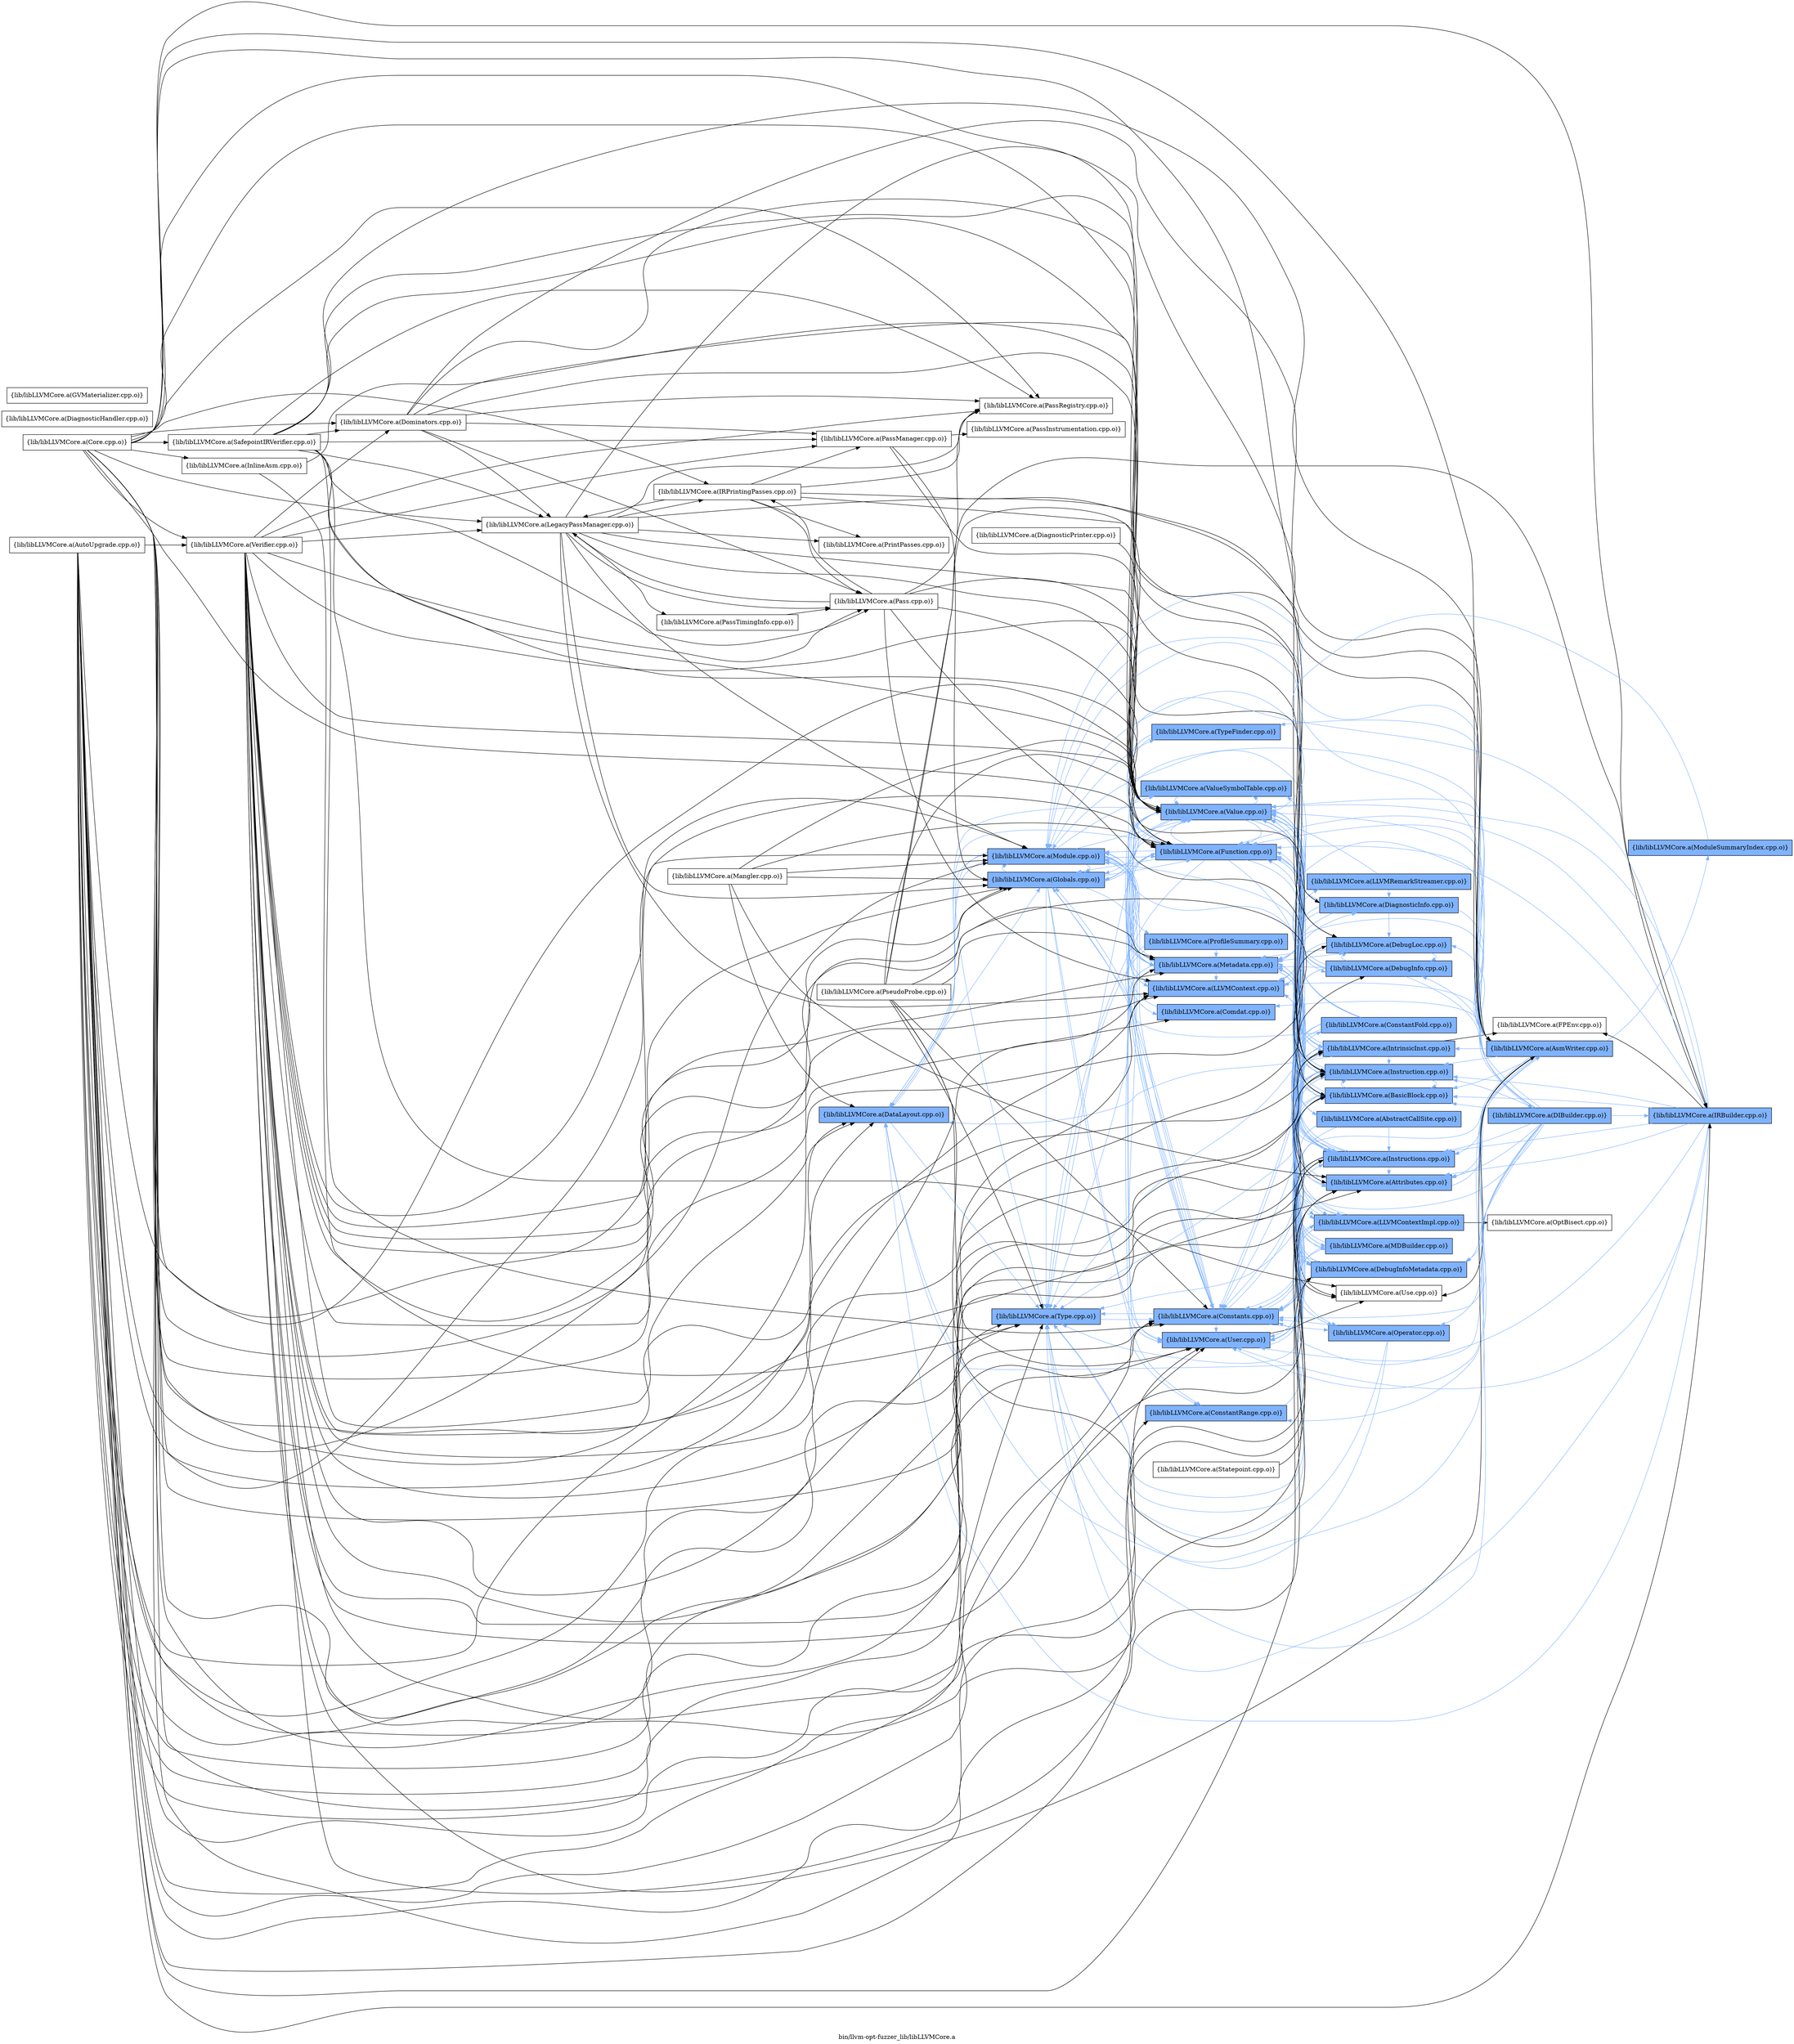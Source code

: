 digraph "bin/llvm-opt-fuzzer_lib/libLLVMCore.a" {
	label="bin/llvm-opt-fuzzer_lib/libLLVMCore.a";
	rankdir=LR;
	{ rank=same; Node0x55574e6d5878;  }
	{ rank=same; Node0x55574e6e5b88; Node0x55574e6d6a48; Node0x55574e6ec118;  }
	{ rank=same; Node0x55574e6e6cb8; Node0x55574e6f0c68; Node0x55574e6f1578; Node0x55574e6d61d8; Node0x55574e6ed748; Node0x55574e6ecfc8; Node0x55574e6ef458; Node0x55574e6ecb18; Node0x55574e6ef4f8; Node0x55574e6ebdf8; Node0x55574e6ea098;  }
	{ rank=same; Node0x55574e6ee238; Node0x55574e6ee6e8; Node0x55574e6ef728; Node0x55574e6e5bd8; Node0x55574e6e54f8; Node0x55574e6d5198; Node0x55574e6efc78; Node0x55574e6e63a8; Node0x55574e6dc948; Node0x55574e6d5468; Node0x55574e6e8ba8; Node0x55574e6ed248; Node0x55574e6eb718; Node0x55574e6d5be8; Node0x55574e6e7f28; Node0x55574e6eb948;  }
	{ rank=same; Node0x55574e6edf68; Node0x55574e6e7a28; Node0x55574e6dcb78; Node0x55574e6d6958;  }
	{ rank=same; Node0x55574e6d5878;  }
	{ rank=same; Node0x55574e6e5b88; Node0x55574e6d6a48; Node0x55574e6ec118;  }
	{ rank=same; Node0x55574e6e6cb8; Node0x55574e6f0c68; Node0x55574e6f1578; Node0x55574e6d61d8; Node0x55574e6ed748; Node0x55574e6ecfc8; Node0x55574e6ef458; Node0x55574e6ecb18; Node0x55574e6ef4f8; Node0x55574e6ebdf8; Node0x55574e6ea098;  }
	{ rank=same; Node0x55574e6ee238; Node0x55574e6ee6e8; Node0x55574e6ef728; Node0x55574e6e5bd8; Node0x55574e6e54f8; Node0x55574e6d5198; Node0x55574e6efc78; Node0x55574e6e63a8; Node0x55574e6dc948; Node0x55574e6d5468; Node0x55574e6e8ba8; Node0x55574e6ed248; Node0x55574e6eb718; Node0x55574e6d5be8; Node0x55574e6e7f28; Node0x55574e6eb948;  }
	{ rank=same; Node0x55574e6edf68; Node0x55574e6e7a28; Node0x55574e6dcb78; Node0x55574e6d6958;  }

	Node0x55574e6d5878 [shape=record,shape=box,group=1,style=filled,fillcolor="0.600000 0.5 1",label="{lib/libLLVMCore.a(DataLayout.cpp.o)}"];
	Node0x55574e6d5878 -> Node0x55574e6e5b88[color="0.600000 0.5 1"];
	Node0x55574e6d5878 -> Node0x55574e6d6a48[color="0.600000 0.5 1"];
	Node0x55574e6d5878 -> Node0x55574e6ec118[color="0.600000 0.5 1"];
	Node0x55574e6f1348 [shape=record,shape=box,group=0,label="{lib/libLLVMCore.a(Core.cpp.o)}"];
	Node0x55574e6f1348 -> Node0x55574e6d5878;
	Node0x55574e6f1348 -> Node0x55574e6e8ba8;
	Node0x55574e6f1348 -> Node0x55574e6e6e98;
	Node0x55574e6f1348 -> Node0x55574e6e6cb8;
	Node0x55574e6f1348 -> Node0x55574e6e5b88;
	Node0x55574e6f1348 -> Node0x55574e6edf68;
	Node0x55574e6f1348 -> Node0x55574e6ee6e8;
	Node0x55574e6f1348 -> Node0x55574e6ef728;
	Node0x55574e6f1348 -> Node0x55574e6f1578;
	Node0x55574e6f1348 -> Node0x55574e6e8158;
	Node0x55574e6f1348 -> Node0x55574e6e4968;
	Node0x55574e6f1348 -> Node0x55574e6e41e8;
	Node0x55574e6f1348 -> Node0x55574e6e63a8;
	Node0x55574e6f1348 -> Node0x55574e6e5bd8;
	Node0x55574e6f1348 -> Node0x55574e6ecb18;
	Node0x55574e6f1348 -> Node0x55574e6d9bf8;
	Node0x55574e6f1348 -> Node0x55574e6d61d8;
	Node0x55574e6f1348 -> Node0x55574e6d6a48;
	Node0x55574e6f1348 -> Node0x55574e6ee968;
	Node0x55574e6f1348 -> Node0x55574e6ef778;
	Node0x55574e6f1348 -> Node0x55574e6ec118;
	Node0x55574e6f1348 -> Node0x55574e6ed748;
	Node0x55574e6f1348 -> Node0x55574e6ecfc8;
	Node0x55574e6f1348 -> Node0x55574e6e1e98;
	Node0x55574e6ecb18 [shape=record,shape=box,group=1,style=filled,fillcolor="0.600000 0.5 1",label="{lib/libLLVMCore.a(LLVMContext.cpp.o)}"];
	Node0x55574e6ecb18 -> Node0x55574e6e7f28[color="0.600000 0.5 1"];
	Node0x55574e6ecb18 -> Node0x55574e6ed248[color="0.600000 0.5 1"];
	Node0x55574e6ecb18 -> Node0x55574e6eb948[color="0.600000 0.5 1"];
	Node0x55574e6d6a48 [shape=record,shape=box,group=1,style=filled,fillcolor="0.600000 0.5 1",label="{lib/libLLVMCore.a(Module.cpp.o)}"];
	Node0x55574e6d6a48 -> Node0x55574e6d5878[color="0.600000 0.5 1"];
	Node0x55574e6d6a48 -> Node0x55574e6e6cb8[color="0.600000 0.5 1"];
	Node0x55574e6d6a48 -> Node0x55574e6e5b88[color="0.600000 0.5 1"];
	Node0x55574e6d6a48 -> Node0x55574e6ef458[color="0.600000 0.5 1"];
	Node0x55574e6d6a48 -> Node0x55574e6f1578[color="0.600000 0.5 1"];
	Node0x55574e6d6a48 -> Node0x55574e6ecb18[color="0.600000 0.5 1"];
	Node0x55574e6d6a48 -> Node0x55574e6d61d8[color="0.600000 0.5 1"];
	Node0x55574e6d6a48 -> Node0x55574e6ef4f8[color="0.600000 0.5 1"];
	Node0x55574e6d6a48 -> Node0x55574e6ec118[color="0.600000 0.5 1"];
	Node0x55574e6d6a48 -> Node0x55574e6ebdf8[color="0.600000 0.5 1"];
	Node0x55574e6d6a48 -> Node0x55574e6ed748[color="0.600000 0.5 1"];
	Node0x55574e6d6a48 -> Node0x55574e6ecfc8[color="0.600000 0.5 1"];
	Node0x55574e6d6a48 -> Node0x55574e6ea098[color="0.600000 0.5 1"];
	Node0x55574e6dda78 [shape=record,shape=box,group=0,label="{lib/libLLVMCore.a(PassInstrumentation.cpp.o)}"];
	Node0x55574e6de518 [shape=record,shape=box,group=0,label="{lib/libLLVMCore.a(PassManager.cpp.o)}"];
	Node0x55574e6de518 -> Node0x55574e6e5b88;
	Node0x55574e6de518 -> Node0x55574e6dda78;
	Node0x55574e6de518 -> Node0x55574e6ecfc8;
	Node0x55574e6ee968 [shape=record,shape=box,group=0,label="{lib/libLLVMCore.a(PassRegistry.cpp.o)}"];
	Node0x55574e6ec118 [shape=record,shape=box,group=1,style=filled,fillcolor="0.600000 0.5 1",label="{lib/libLLVMCore.a(Type.cpp.o)}"];
	Node0x55574e6ec118 -> Node0x55574e6f1578[color="0.600000 0.5 1"];
	Node0x55574e6e1e98 [shape=record,shape=box,group=0,label="{lib/libLLVMCore.a(Verifier.cpp.o)}"];
	Node0x55574e6e1e98 -> Node0x55574e6d5878;
	Node0x55574e6e1e98 -> Node0x55574e6d5468;
	Node0x55574e6e1e98 -> Node0x55574e6e8ba8;
	Node0x55574e6e1e98 -> Node0x55574e6e6e98;
	Node0x55574e6e1e98 -> Node0x55574e6e6cb8;
	Node0x55574e6e1e98 -> Node0x55574e6e5b88;
	Node0x55574e6e1e98 -> Node0x55574e6edf68;
	Node0x55574e6e1e98 -> Node0x55574e6ee6e8;
	Node0x55574e6e1e98 -> Node0x55574e6ef728;
	Node0x55574e6e1e98 -> Node0x55574e6ef458;
	Node0x55574e6e1e98 -> Node0x55574e6f0c68;
	Node0x55574e6e1e98 -> Node0x55574e6f1578;
	Node0x55574e6e1e98 -> Node0x55574e6e63a8;
	Node0x55574e6e1e98 -> Node0x55574e6e5bd8;
	Node0x55574e6e1e98 -> Node0x55574e6e54f8;
	Node0x55574e6e1e98 -> Node0x55574e6ecb18;
	Node0x55574e6e1e98 -> Node0x55574e6d9bf8;
	Node0x55574e6e1e98 -> Node0x55574e6d61d8;
	Node0x55574e6e1e98 -> Node0x55574e6d6a48;
	Node0x55574e6e1e98 -> Node0x55574e6dd758;
	Node0x55574e6e1e98 -> Node0x55574e6de518;
	Node0x55574e6e1e98 -> Node0x55574e6ee968;
	Node0x55574e6e1e98 -> Node0x55574e6ec118;
	Node0x55574e6e1e98 -> Node0x55574e6ed748;
	Node0x55574e6e1e98 -> Node0x55574e6ecfc8;
	Node0x55574e6ee6e8 [shape=record,shape=box,group=1,style=filled,fillcolor="0.600000 0.5 1",label="{lib/libLLVMCore.a(Attributes.cpp.o)}"];
	Node0x55574e6ee6e8 -> Node0x55574e6e6cb8[color="0.600000 0.5 1"];
	Node0x55574e6ee6e8 -> Node0x55574e6edf68[color="0.600000 0.5 1"];
	Node0x55574e6f1578 [shape=record,shape=box,group=1,style=filled,fillcolor="0.600000 0.5 1",label="{lib/libLLVMCore.a(Constants.cpp.o)}"];
	Node0x55574e6f1578 -> Node0x55574e6e6cb8[color="0.600000 0.5 1"];
	Node0x55574e6f1578 -> Node0x55574e6e5b88[color="0.600000 0.5 1"];
	Node0x55574e6f1578 -> Node0x55574e6efc78[color="0.600000 0.5 1"];
	Node0x55574e6f1578 -> Node0x55574e6e63a8[color="0.600000 0.5 1"];
	Node0x55574e6f1578 -> Node0x55574e6e5bd8[color="0.600000 0.5 1"];
	Node0x55574e6f1578 -> Node0x55574e6dc948[color="0.600000 0.5 1"];
	Node0x55574e6f1578 -> Node0x55574e6ec118[color="0.600000 0.5 1"];
	Node0x55574e6f1578 -> Node0x55574e6ed748[color="0.600000 0.5 1"];
	Node0x55574e6f1578 -> Node0x55574e6ecfc8[color="0.600000 0.5 1"];
	Node0x55574e6e5bd8 [shape=record,shape=box,group=1,style=filled,fillcolor="0.600000 0.5 1",label="{lib/libLLVMCore.a(Instructions.cpp.o)}"];
	Node0x55574e6e5bd8 -> Node0x55574e6d5878[color="0.600000 0.5 1"];
	Node0x55574e6e5bd8 -> Node0x55574e6e6cb8[color="0.600000 0.5 1"];
	Node0x55574e6e5bd8 -> Node0x55574e6ee6e8[color="0.600000 0.5 1"];
	Node0x55574e6e5bd8 -> Node0x55574e6ef728[color="0.600000 0.5 1"];
	Node0x55574e6e5bd8 -> Node0x55574e6f1578[color="0.600000 0.5 1"];
	Node0x55574e6e5bd8 -> Node0x55574e6e63a8[color="0.600000 0.5 1"];
	Node0x55574e6e5bd8 -> Node0x55574e6ed248[color="0.600000 0.5 1"];
	Node0x55574e6e5bd8 -> Node0x55574e6d5198[color="0.600000 0.5 1"];
	Node0x55574e6e5bd8 -> Node0x55574e6d61d8[color="0.600000 0.5 1"];
	Node0x55574e6e5bd8 -> Node0x55574e6d6a48[color="0.600000 0.5 1"];
	Node0x55574e6e5bd8 -> Node0x55574e6dc948[color="0.600000 0.5 1"];
	Node0x55574e6e5bd8 -> Node0x55574e6ec118[color="0.600000 0.5 1"];
	Node0x55574e6e5bd8 -> Node0x55574e6eb718;
	Node0x55574e6e5bd8 -> Node0x55574e6ed748[color="0.600000 0.5 1"];
	Node0x55574e6e5bd8 -> Node0x55574e6ecfc8[color="0.600000 0.5 1"];
	Node0x55574e6d9bf8 [shape=record,shape=box,group=0,label="{lib/libLLVMCore.a(LegacyPassManager.cpp.o)}"];
	Node0x55574e6d9bf8 -> Node0x55574e6e7f28;
	Node0x55574e6d9bf8 -> Node0x55574e6e6cb8;
	Node0x55574e6d9bf8 -> Node0x55574e6e5b88;
	Node0x55574e6d9bf8 -> Node0x55574e6edf68;
	Node0x55574e6d9bf8 -> Node0x55574e6e4968;
	Node0x55574e6d9bf8 -> Node0x55574e6ecb18;
	Node0x55574e6d9bf8 -> Node0x55574e6d6a48;
	Node0x55574e6d9bf8 -> Node0x55574e6dd758;
	Node0x55574e6d9bf8 -> Node0x55574e6ee968;
	Node0x55574e6d9bf8 -> Node0x55574e6edce8;
	Node0x55574e6d9bf8 -> Node0x55574e6f03a8;
	Node0x55574e6d9bf8 -> Node0x55574e6ecfc8;
	Node0x55574e6dc948 [shape=record,shape=box,group=1,style=filled,fillcolor="0.600000 0.5 1",label="{lib/libLLVMCore.a(Operator.cpp.o)}"];
	Node0x55574e6dc948 -> Node0x55574e6d5878[color="0.600000 0.5 1"];
	Node0x55574e6dc948 -> Node0x55574e6f1578[color="0.600000 0.5 1"];
	Node0x55574e6dc948 -> Node0x55574e6ec118[color="0.600000 0.5 1"];
	Node0x55574e6dd758 [shape=record,shape=box,group=0,label="{lib/libLLVMCore.a(Pass.cpp.o)}"];
	Node0x55574e6dd758 -> Node0x55574e6e6cb8;
	Node0x55574e6dd758 -> Node0x55574e6ee6e8;
	Node0x55574e6dd758 -> Node0x55574e6e4968;
	Node0x55574e6dd758 -> Node0x55574e6ecb18;
	Node0x55574e6dd758 -> Node0x55574e6d9bf8;
	Node0x55574e6dd758 -> Node0x55574e6ee968;
	Node0x55574e6dd758 -> Node0x55574e6ecfc8;
	Node0x55574e6ed748 [shape=record,shape=box,group=1,style=filled,fillcolor="0.600000 0.5 1",label="{lib/libLLVMCore.a(User.cpp.o)}"];
	Node0x55574e6ed748 -> Node0x55574e6e54f8[color="0.600000 0.5 1"];
	Node0x55574e6ed748 -> Node0x55574e6eb718;
	Node0x55574e6ecfc8 [shape=record,shape=box,group=1,style=filled,fillcolor="0.600000 0.5 1",label="{lib/libLLVMCore.a(Value.cpp.o)}"];
	Node0x55574e6ecfc8 -> Node0x55574e6d5878[color="0.600000 0.5 1"];
	Node0x55574e6ecfc8 -> Node0x55574e6d5be8[color="0.600000 0.5 1"];
	Node0x55574e6ecfc8 -> Node0x55574e6e6cb8[color="0.600000 0.5 1"];
	Node0x55574e6ecfc8 -> Node0x55574e6e5b88[color="0.600000 0.5 1"];
	Node0x55574e6ecfc8 -> Node0x55574e6ee6e8[color="0.600000 0.5 1"];
	Node0x55574e6ecfc8 -> Node0x55574e6ef728[color="0.600000 0.5 1"];
	Node0x55574e6ecfc8 -> Node0x55574e6f1578[color="0.600000 0.5 1"];
	Node0x55574e6ecfc8 -> Node0x55574e6e63a8[color="0.600000 0.5 1"];
	Node0x55574e6ecfc8 -> Node0x55574e6e5bd8[color="0.600000 0.5 1"];
	Node0x55574e6ecfc8 -> Node0x55574e6e54f8[color="0.600000 0.5 1"];
	Node0x55574e6ecfc8 -> Node0x55574e6ecb18[color="0.600000 0.5 1"];
	Node0x55574e6ecfc8 -> Node0x55574e6ed248[color="0.600000 0.5 1"];
	Node0x55574e6ecfc8 -> Node0x55574e6d61d8[color="0.600000 0.5 1"];
	Node0x55574e6ecfc8 -> Node0x55574e6dc948[color="0.600000 0.5 1"];
	Node0x55574e6ecfc8 -> Node0x55574e6ec118[color="0.600000 0.5 1"];
	Node0x55574e6ecfc8 -> Node0x55574e6eb718;
	Node0x55574e6ecfc8 -> Node0x55574e6ed748[color="0.600000 0.5 1"];
	Node0x55574e6ecfc8 -> Node0x55574e6ea098[color="0.600000 0.5 1"];
	Node0x55574e6e8ba8 [shape=record,shape=box,group=1,style=filled,fillcolor="0.600000 0.5 1",label="{lib/libLLVMCore.a(DebugLoc.cpp.o)}"];
	Node0x55574e6e8ba8 -> Node0x55574e6d5be8[color="0.600000 0.5 1"];
	Node0x55574e6e8ba8 -> Node0x55574e6d5468[color="0.600000 0.5 1"];
	Node0x55574e6e8ba8 -> Node0x55574e6d61d8[color="0.600000 0.5 1"];
	Node0x55574e6e6cb8 [shape=record,shape=box,group=1,style=filled,fillcolor="0.600000 0.5 1",label="{lib/libLLVMCore.a(Function.cpp.o)}"];
	Node0x55574e6e6cb8 -> Node0x55574e6d5878[color="0.600000 0.5 1"];
	Node0x55574e6e6cb8 -> Node0x55574e6e5b88[color="0.600000 0.5 1"];
	Node0x55574e6e6cb8 -> Node0x55574e6ee238[color="0.600000 0.5 1"];
	Node0x55574e6e6cb8 -> Node0x55574e6ee6e8[color="0.600000 0.5 1"];
	Node0x55574e6e6cb8 -> Node0x55574e6ef728[color="0.600000 0.5 1"];
	Node0x55574e6e6cb8 -> Node0x55574e6f1578[color="0.600000 0.5 1"];
	Node0x55574e6e6cb8 -> Node0x55574e6e5bd8[color="0.600000 0.5 1"];
	Node0x55574e6e6cb8 -> Node0x55574e6e54f8[color="0.600000 0.5 1"];
	Node0x55574e6e6cb8 -> Node0x55574e6ecb18[color="0.600000 0.5 1"];
	Node0x55574e6e6cb8 -> Node0x55574e6d5198[color="0.600000 0.5 1"];
	Node0x55574e6e6cb8 -> Node0x55574e6d61d8[color="0.600000 0.5 1"];
	Node0x55574e6e6cb8 -> Node0x55574e6d6a48[color="0.600000 0.5 1"];
	Node0x55574e6e6cb8 -> Node0x55574e6ec118[color="0.600000 0.5 1"];
	Node0x55574e6e6cb8 -> Node0x55574e6ed748[color="0.600000 0.5 1"];
	Node0x55574e6e6cb8 -> Node0x55574e6ecfc8[color="0.600000 0.5 1"];
	Node0x55574e6e6cb8 -> Node0x55574e6ea098[color="0.600000 0.5 1"];
	Node0x55574e6e8158 [shape=record,shape=box,group=1,style=filled,fillcolor="0.600000 0.5 1",label="{lib/libLLVMCore.a(IRBuilder.cpp.o)}"];
	Node0x55574e6e8158 -> Node0x55574e6d5878[color="0.600000 0.5 1"];
	Node0x55574e6e8158 -> Node0x55574e6e6cb8[color="0.600000 0.5 1"];
	Node0x55574e6e8158 -> Node0x55574e6e5b88[color="0.600000 0.5 1"];
	Node0x55574e6e8158 -> Node0x55574e6ee6e8[color="0.600000 0.5 1"];
	Node0x55574e6e8158 -> Node0x55574e6ef728[color="0.600000 0.5 1"];
	Node0x55574e6e8158 -> Node0x55574e6f1578[color="0.600000 0.5 1"];
	Node0x55574e6e8158 -> Node0x55574e6e7a28;
	Node0x55574e6e8158 -> Node0x55574e6e63a8[color="0.600000 0.5 1"];
	Node0x55574e6e8158 -> Node0x55574e6e5bd8[color="0.600000 0.5 1"];
	Node0x55574e6e8158 -> Node0x55574e6d61d8[color="0.600000 0.5 1"];
	Node0x55574e6e8158 -> Node0x55574e6ec118[color="0.600000 0.5 1"];
	Node0x55574e6e8158 -> Node0x55574e6ed748[color="0.600000 0.5 1"];
	Node0x55574e6e8158 -> Node0x55574e6ecfc8[color="0.600000 0.5 1"];
	Node0x55574e6e63a8 [shape=record,shape=box,group=1,style=filled,fillcolor="0.600000 0.5 1",label="{lib/libLLVMCore.a(Instruction.cpp.o)}"];
	Node0x55574e6e63a8 -> Node0x55574e6ee6e8[color="0.600000 0.5 1"];
	Node0x55574e6e63a8 -> Node0x55574e6ef728[color="0.600000 0.5 1"];
	Node0x55574e6e63a8 -> Node0x55574e6f1578[color="0.600000 0.5 1"];
	Node0x55574e6e63a8 -> Node0x55574e6e5bd8[color="0.600000 0.5 1"];
	Node0x55574e6e63a8 -> Node0x55574e6d61d8[color="0.600000 0.5 1"];
	Node0x55574e6e63a8 -> Node0x55574e6ed748[color="0.600000 0.5 1"];
	Node0x55574e6e63a8 -> Node0x55574e6ecfc8[color="0.600000 0.5 1"];
	Node0x55574e6d61d8 [shape=record,shape=box,group=1,style=filled,fillcolor="0.600000 0.5 1",label="{lib/libLLVMCore.a(Metadata.cpp.o)}"];
	Node0x55574e6d61d8 -> Node0x55574e6d5468[color="0.600000 0.5 1"];
	Node0x55574e6d61d8 -> Node0x55574e6e8ba8[color="0.600000 0.5 1"];
	Node0x55574e6d61d8 -> Node0x55574e6f0c68[color="0.600000 0.5 1"];
	Node0x55574e6d61d8 -> Node0x55574e6f1578[color="0.600000 0.5 1"];
	Node0x55574e6d61d8 -> Node0x55574e6ecb18[color="0.600000 0.5 1"];
	Node0x55574e6d61d8 -> Node0x55574e6ed248[color="0.600000 0.5 1"];
	Node0x55574e6d61d8 -> Node0x55574e6d5198[color="0.600000 0.5 1"];
	Node0x55574e6d61d8 -> Node0x55574e6d6a48[color="0.600000 0.5 1"];
	Node0x55574e6d61d8 -> Node0x55574e6ec118[color="0.600000 0.5 1"];
	Node0x55574e6d61d8 -> Node0x55574e6ecfc8[color="0.600000 0.5 1"];
	Node0x55574e6ef728 [shape=record,shape=box,group=1,style=filled,fillcolor="0.600000 0.5 1",label="{lib/libLLVMCore.a(BasicBlock.cpp.o)}"];
	Node0x55574e6ef728 -> Node0x55574e6f1578[color="0.600000 0.5 1"];
	Node0x55574e6ef728 -> Node0x55574e6e63a8[color="0.600000 0.5 1"];
	Node0x55574e6ef728 -> Node0x55574e6e5bd8[color="0.600000 0.5 1"];
	Node0x55574e6ef728 -> Node0x55574e6d61d8[color="0.600000 0.5 1"];
	Node0x55574e6ef728 -> Node0x55574e6ec118[color="0.600000 0.5 1"];
	Node0x55574e6ef728 -> Node0x55574e6ed748[color="0.600000 0.5 1"];
	Node0x55574e6ef728 -> Node0x55574e6ecfc8[color="0.600000 0.5 1"];
	Node0x55574e6ef728 -> Node0x55574e6ea098[color="0.600000 0.5 1"];
	Node0x55574e6e7f28 [shape=record,shape=box,group=1,style=filled,fillcolor="0.600000 0.5 1",label="{lib/libLLVMCore.a(DiagnosticInfo.cpp.o)}"];
	Node0x55574e6e7f28 -> Node0x55574e6e8ba8[color="0.600000 0.5 1"];
	Node0x55574e6e7f28 -> Node0x55574e6e6cb8[color="0.600000 0.5 1"];
	Node0x55574e6e7f28 -> Node0x55574e6edf68[color="0.600000 0.5 1"];
	Node0x55574e6e7f28 -> Node0x55574e6e63a8[color="0.600000 0.5 1"];
	Node0x55574e6e7f28 -> Node0x55574e6ecb18[color="0.600000 0.5 1"];
	Node0x55574e6e7f28 -> Node0x55574e6d61d8[color="0.600000 0.5 1"];
	Node0x55574e6e7f28 -> Node0x55574e6ecfc8[color="0.600000 0.5 1"];
	Node0x55574e6e5b88 [shape=record,shape=box,group=1,style=filled,fillcolor="0.600000 0.5 1",label="{lib/libLLVMCore.a(Globals.cpp.o)}"];
	Node0x55574e6e5b88 -> Node0x55574e6e6cb8[color="0.600000 0.5 1"];
	Node0x55574e6e5b88 -> Node0x55574e6f0c68[color="0.600000 0.5 1"];
	Node0x55574e6e5b88 -> Node0x55574e6f1578[color="0.600000 0.5 1"];
	Node0x55574e6e5b88 -> Node0x55574e6d61d8[color="0.600000 0.5 1"];
	Node0x55574e6e5b88 -> Node0x55574e6d6a48[color="0.600000 0.5 1"];
	Node0x55574e6e5b88 -> Node0x55574e6ec118[color="0.600000 0.5 1"];
	Node0x55574e6e5b88 -> Node0x55574e6ed748[color="0.600000 0.5 1"];
	Node0x55574e6e5b88 -> Node0x55574e6ecfc8[color="0.600000 0.5 1"];
	Node0x55574e6e41e8 [shape=record,shape=box,group=0,label="{lib/libLLVMCore.a(InlineAsm.cpp.o)}"];
	Node0x55574e6e41e8 -> Node0x55574e6ec118;
	Node0x55574e6e41e8 -> Node0x55574e6ecfc8;
	Node0x55574e6e54f8 [shape=record,shape=box,group=1,style=filled,fillcolor="0.600000 0.5 1",label="{lib/libLLVMCore.a(IntrinsicInst.cpp.o)}"];
	Node0x55574e6e54f8 -> Node0x55574e6d5878[color="0.600000 0.5 1"];
	Node0x55574e6e54f8 -> Node0x55574e6d5468[color="0.600000 0.5 1"];
	Node0x55574e6e54f8 -> Node0x55574e6ef728[color="0.600000 0.5 1"];
	Node0x55574e6e54f8 -> Node0x55574e6f1578[color="0.600000 0.5 1"];
	Node0x55574e6e54f8 -> Node0x55574e6e7a28;
	Node0x55574e6e54f8 -> Node0x55574e6e63a8[color="0.600000 0.5 1"];
	Node0x55574e6e54f8 -> Node0x55574e6e5bd8[color="0.600000 0.5 1"];
	Node0x55574e6e54f8 -> Node0x55574e6d61d8[color="0.600000 0.5 1"];
	Node0x55574e6e54f8 -> Node0x55574e6d6a48[color="0.600000 0.5 1"];
	Node0x55574e6e54f8 -> Node0x55574e6ec118[color="0.600000 0.5 1"];
	Node0x55574e6e54f8 -> Node0x55574e6ed748[color="0.600000 0.5 1"];
	Node0x55574e6e54f8 -> Node0x55574e6ecfc8[color="0.600000 0.5 1"];
	Node0x55574e6f0c68 [shape=record,shape=box,group=1,style=filled,fillcolor="0.600000 0.5 1",label="{lib/libLLVMCore.a(ConstantRange.cpp.o)}"];
	Node0x55574e6f0c68 -> Node0x55574e6e5bd8[color="0.600000 0.5 1"];
	Node0x55574e6d5468 [shape=record,shape=box,group=1,style=filled,fillcolor="0.600000 0.5 1",label="{lib/libLLVMCore.a(DebugInfoMetadata.cpp.o)}"];
	Node0x55574e6d5468 -> Node0x55574e6f1578[color="0.600000 0.5 1"];
	Node0x55574e6d5468 -> Node0x55574e6ecb18[color="0.600000 0.5 1"];
	Node0x55574e6d5468 -> Node0x55574e6ed248[color="0.600000 0.5 1"];
	Node0x55574e6d5468 -> Node0x55574e6d61d8[color="0.600000 0.5 1"];
	Node0x55574e6d5468 -> Node0x55574e6ec118[color="0.600000 0.5 1"];
	Node0x55574e6e6e98 [shape=record,shape=box,group=0,label="{lib/libLLVMCore.a(Dominators.cpp.o)}"];
	Node0x55574e6e6e98 -> Node0x55574e6edf68;
	Node0x55574e6e6e98 -> Node0x55574e6ef728;
	Node0x55574e6e6e98 -> Node0x55574e6e63a8;
	Node0x55574e6e6e98 -> Node0x55574e6d9bf8;
	Node0x55574e6e6e98 -> Node0x55574e6dd758;
	Node0x55574e6e6e98 -> Node0x55574e6de518;
	Node0x55574e6e6e98 -> Node0x55574e6ee968;
	Node0x55574e6e6e98 -> Node0x55574e6ecfc8;
	Node0x55574e6eb718 [shape=record,shape=box,group=0,label="{lib/libLLVMCore.a(Use.cpp.o)}"];
	Node0x55574e6edf68 [shape=record,shape=box,group=1,style=filled,fillcolor="0.600000 0.5 1",label="{lib/libLLVMCore.a(AsmWriter.cpp.o)}"];
	Node0x55574e6edf68 -> Node0x55574e6d5468[color="0.600000 0.5 1"];
	Node0x55574e6edf68 -> Node0x55574e6e6cb8[color="0.600000 0.5 1"];
	Node0x55574e6edf68 -> Node0x55574e6e5b88[color="0.600000 0.5 1"];
	Node0x55574e6edf68 -> Node0x55574e6ee6e8[color="0.600000 0.5 1"];
	Node0x55574e6edf68 -> Node0x55574e6ef728[color="0.600000 0.5 1"];
	Node0x55574e6edf68 -> Node0x55574e6ef458[color="0.600000 0.5 1"];
	Node0x55574e6edf68 -> Node0x55574e6f0c68[color="0.600000 0.5 1"];
	Node0x55574e6edf68 -> Node0x55574e6f1578[color="0.600000 0.5 1"];
	Node0x55574e6edf68 -> Node0x55574e6e63a8[color="0.600000 0.5 1"];
	Node0x55574e6edf68 -> Node0x55574e6e5bd8[color="0.600000 0.5 1"];
	Node0x55574e6edf68 -> Node0x55574e6e54f8[color="0.600000 0.5 1"];
	Node0x55574e6edf68 -> Node0x55574e6ecb18[color="0.600000 0.5 1"];
	Node0x55574e6edf68 -> Node0x55574e6d61d8[color="0.600000 0.5 1"];
	Node0x55574e6edf68 -> Node0x55574e6d6a48[color="0.600000 0.5 1"];
	Node0x55574e6edf68 -> Node0x55574e6d71c8[color="0.600000 0.5 1"];
	Node0x55574e6edf68 -> Node0x55574e6dc948[color="0.600000 0.5 1"];
	Node0x55574e6edf68 -> Node0x55574e6ec118[color="0.600000 0.5 1"];
	Node0x55574e6edf68 -> Node0x55574e6ebdf8[color="0.600000 0.5 1"];
	Node0x55574e6edf68 -> Node0x55574e6eb718;
	Node0x55574e6edf68 -> Node0x55574e6ed748[color="0.600000 0.5 1"];
	Node0x55574e6edf68 -> Node0x55574e6ecfc8[color="0.600000 0.5 1"];
	Node0x55574e6ee238 [shape=record,shape=box,group=1,style=filled,fillcolor="0.600000 0.5 1",label="{lib/libLLVMCore.a(AbstractCallSite.cpp.o)}"];
	Node0x55574e6ee238 -> Node0x55574e6f1578[color="0.600000 0.5 1"];
	Node0x55574e6ee238 -> Node0x55574e6e5bd8[color="0.600000 0.5 1"];
	Node0x55574e6ee238 -> Node0x55574e6d61d8[color="0.600000 0.5 1"];
	Node0x55574e6ee238 -> Node0x55574e6ed748[color="0.600000 0.5 1"];
	Node0x55574e6efc78 [shape=record,shape=box,group=1,style=filled,fillcolor="0.600000 0.5 1",label="{lib/libLLVMCore.a(ConstantFold.cpp.o)}"];
	Node0x55574e6efc78 -> Node0x55574e6e6cb8[color="0.600000 0.5 1"];
	Node0x55574e6efc78 -> Node0x55574e6e5b88[color="0.600000 0.5 1"];
	Node0x55574e6efc78 -> Node0x55574e6f1578[color="0.600000 0.5 1"];
	Node0x55574e6efc78 -> Node0x55574e6e5bd8[color="0.600000 0.5 1"];
	Node0x55574e6efc78 -> Node0x55574e6d6a48[color="0.600000 0.5 1"];
	Node0x55574e6efc78 -> Node0x55574e6dc948[color="0.600000 0.5 1"];
	Node0x55574e6efc78 -> Node0x55574e6ec118[color="0.600000 0.5 1"];
	Node0x55574e6efc78 -> Node0x55574e6ecfc8[color="0.600000 0.5 1"];
	Node0x55574e6f03a8 [shape=record,shape=box,group=0,label="{lib/libLLVMCore.a(PrintPasses.cpp.o)}"];
	Node0x55574e6edce8 [shape=record,shape=box,group=0,label="{lib/libLLVMCore.a(PassTimingInfo.cpp.o)}"];
	Node0x55574e6edce8 -> Node0x55574e6dd758;
	Node0x55574e6d5be8 [shape=record,shape=box,group=1,style=filled,fillcolor="0.600000 0.5 1",label="{lib/libLLVMCore.a(DebugInfo.cpp.o)}"];
	Node0x55574e6d5be8 -> Node0x55574e6d6958[color="0.600000 0.5 1"];
	Node0x55574e6d5be8 -> Node0x55574e6d5468[color="0.600000 0.5 1"];
	Node0x55574e6d5be8 -> Node0x55574e6e8ba8[color="0.600000 0.5 1"];
	Node0x55574e6d5be8 -> Node0x55574e6e6cb8[color="0.600000 0.5 1"];
	Node0x55574e6d5be8 -> Node0x55574e6e63a8[color="0.600000 0.5 1"];
	Node0x55574e6d5be8 -> Node0x55574e6d61d8[color="0.600000 0.5 1"];
	Node0x55574e6d5be8 -> Node0x55574e6d6a48[color="0.600000 0.5 1"];
	Node0x55574e6d5be8 -> Node0x55574e6ecfc8[color="0.600000 0.5 1"];
	Node0x55574e6d71c8 [shape=record,shape=box,group=1,style=filled,fillcolor="0.600000 0.5 1",label="{lib/libLLVMCore.a(ModuleSummaryIndex.cpp.o)}"];
	Node0x55574e6d71c8 -> Node0x55574e6ecfc8[color="0.600000 0.5 1"];
	Node0x55574e6ef4f8 [shape=record,shape=box,group=1,style=filled,fillcolor="0.600000 0.5 1",label="{lib/libLLVMCore.a(ProfileSummary.cpp.o)}"];
	Node0x55574e6ef4f8 -> Node0x55574e6f1578[color="0.600000 0.5 1"];
	Node0x55574e6ef4f8 -> Node0x55574e6d61d8[color="0.600000 0.5 1"];
	Node0x55574e6ef4f8 -> Node0x55574e6ec118[color="0.600000 0.5 1"];
	Node0x55574e6ef458 [shape=record,shape=box,group=1,style=filled,fillcolor="0.600000 0.5 1",label="{lib/libLLVMCore.a(Comdat.cpp.o)}"];
	Node0x55574e6ef458 -> Node0x55574e6d6a48[color="0.600000 0.5 1"];
	Node0x55574e6d5af8 [shape=record,shape=box,group=0,label="{lib/libLLVMCore.a(Mangler.cpp.o)}"];
	Node0x55574e6d5af8 -> Node0x55574e6d5878;
	Node0x55574e6d5af8 -> Node0x55574e6e6cb8;
	Node0x55574e6d5af8 -> Node0x55574e6e5b88;
	Node0x55574e6d5af8 -> Node0x55574e6ee6e8;
	Node0x55574e6d5af8 -> Node0x55574e6d6a48;
	Node0x55574e6d5af8 -> Node0x55574e6ecfc8;
	Node0x55574e6e4968 [shape=record,shape=box,group=0,label="{lib/libLLVMCore.a(IRPrintingPasses.cpp.o)}"];
	Node0x55574e6e4968 -> Node0x55574e6edf68;
	Node0x55574e6e4968 -> Node0x55574e6d9bf8;
	Node0x55574e6e4968 -> Node0x55574e6dd758;
	Node0x55574e6e4968 -> Node0x55574e6de518;
	Node0x55574e6e4968 -> Node0x55574e6ee968;
	Node0x55574e6e4968 -> Node0x55574e6f03a8;
	Node0x55574e6e4968 -> Node0x55574e6ecfc8;
	Node0x55574e6d5198 [shape=record,shape=box,group=1,style=filled,fillcolor="0.600000 0.5 1",label="{lib/libLLVMCore.a(MDBuilder.cpp.o)}"];
	Node0x55574e6d5198 -> Node0x55574e6f1578[color="0.600000 0.5 1"];
	Node0x55574e6d5198 -> Node0x55574e6d61d8[color="0.600000 0.5 1"];
	Node0x55574e6d5198 -> Node0x55574e6ec118[color="0.600000 0.5 1"];
	Node0x55574e6d5198 -> Node0x55574e6ecfc8[color="0.600000 0.5 1"];
	Node0x55574e6d6958 [shape=record,shape=box,group=1,style=filled,fillcolor="0.600000 0.5 1",label="{lib/libLLVMCore.a(DIBuilder.cpp.o)}"];
	Node0x55574e6d6958 -> Node0x55574e6d5be8[color="0.600000 0.5 1"];
	Node0x55574e6d6958 -> Node0x55574e6d5468[color="0.600000 0.5 1"];
	Node0x55574e6d6958 -> Node0x55574e6e8ba8[color="0.600000 0.5 1"];
	Node0x55574e6d6958 -> Node0x55574e6e6cb8[color="0.600000 0.5 1"];
	Node0x55574e6d6958 -> Node0x55574e6ee6e8[color="0.600000 0.5 1"];
	Node0x55574e6d6958 -> Node0x55574e6ef728[color="0.600000 0.5 1"];
	Node0x55574e6d6958 -> Node0x55574e6f1578[color="0.600000 0.5 1"];
	Node0x55574e6d6958 -> Node0x55574e6e8158[color="0.600000 0.5 1"];
	Node0x55574e6d6958 -> Node0x55574e6e63a8[color="0.600000 0.5 1"];
	Node0x55574e6d6958 -> Node0x55574e6e5bd8[color="0.600000 0.5 1"];
	Node0x55574e6d6958 -> Node0x55574e6d61d8[color="0.600000 0.5 1"];
	Node0x55574e6d6958 -> Node0x55574e6d6a48[color="0.600000 0.5 1"];
	Node0x55574e6d6958 -> Node0x55574e6ec118[color="0.600000 0.5 1"];
	Node0x55574e6d6958 -> Node0x55574e6ed748[color="0.600000 0.5 1"];
	Node0x55574e6d6958 -> Node0x55574e6ecfc8[color="0.600000 0.5 1"];
	Node0x55574e6ebdf8 [shape=record,shape=box,group=1,style=filled,fillcolor="0.600000 0.5 1",label="{lib/libLLVMCore.a(TypeFinder.cpp.o)}"];
	Node0x55574e6ebdf8 -> Node0x55574e6e6cb8[color="0.600000 0.5 1"];
	Node0x55574e6ebdf8 -> Node0x55574e6e5b88[color="0.600000 0.5 1"];
	Node0x55574e6ebdf8 -> Node0x55574e6d61d8[color="0.600000 0.5 1"];
	Node0x55574e6ea098 [shape=record,shape=box,group=1,style=filled,fillcolor="0.600000 0.5 1",label="{lib/libLLVMCore.a(ValueSymbolTable.cpp.o)}"];
	Node0x55574e6ea098 -> Node0x55574e6ecfc8[color="0.600000 0.5 1"];
	Node0x55574e6ef778 [shape=record,shape=box,group=0,label="{lib/libLLVMCore.a(SafepointIRVerifier.cpp.o)}"];
	Node0x55574e6ef778 -> Node0x55574e6e6e98;
	Node0x55574e6ef778 -> Node0x55574e6e6cb8;
	Node0x55574e6ef778 -> Node0x55574e6edf68;
	Node0x55574e6ef778 -> Node0x55574e6ef728;
	Node0x55574e6ef778 -> Node0x55574e6f1578;
	Node0x55574e6ef778 -> Node0x55574e6e63a8;
	Node0x55574e6ef778 -> Node0x55574e6d9bf8;
	Node0x55574e6ef778 -> Node0x55574e6dd758;
	Node0x55574e6ef778 -> Node0x55574e6de518;
	Node0x55574e6ef778 -> Node0x55574e6ee968;
	Node0x55574e6ef778 -> Node0x55574e6eb718;
	Node0x55574e6ef778 -> Node0x55574e6ecfc8;
	Node0x55574e6ed248 [shape=record,shape=box,group=1,style=filled,fillcolor="0.600000 0.5 1",label="{lib/libLLVMCore.a(LLVMContextImpl.cpp.o)}"];
	Node0x55574e6ed248 -> Node0x55574e6d5468[color="0.600000 0.5 1"];
	Node0x55574e6ed248 -> Node0x55574e6f1578[color="0.600000 0.5 1"];
	Node0x55574e6ed248 -> Node0x55574e6d61d8[color="0.600000 0.5 1"];
	Node0x55574e6ed248 -> Node0x55574e6d6a48[color="0.600000 0.5 1"];
	Node0x55574e6ed248 -> Node0x55574e6dcb78;
	Node0x55574e6ed248 -> Node0x55574e6ed748[color="0.600000 0.5 1"];
	Node0x55574e6ed248 -> Node0x55574e6ecfc8[color="0.600000 0.5 1"];
	Node0x55574e6e7c08 [shape=record,shape=box,group=0,label="{lib/libLLVMCore.a(DiagnosticPrinter.cpp.o)}"];
	Node0x55574e6e7c08 -> Node0x55574e6ecfc8;
	Node0x55574e6e7a28 [shape=record,shape=box,group=0,label="{lib/libLLVMCore.a(FPEnv.cpp.o)}"];
	Node0x55574e6eb948 [shape=record,shape=box,group=1,style=filled,fillcolor="0.600000 0.5 1",label="{lib/libLLVMCore.a(LLVMRemarkStreamer.cpp.o)}"];
	Node0x55574e6eb948 -> Node0x55574e6e7f28[color="0.600000 0.5 1"];
	Node0x55574e6eb948 -> Node0x55574e6ecb18[color="0.600000 0.5 1"];
	Node0x55574e6eb948 -> Node0x55574e6ecfc8[color="0.600000 0.5 1"];
	Node0x55574e6dcb78 [shape=record,shape=box,group=0,label="{lib/libLLVMCore.a(OptBisect.cpp.o)}"];
	Node0x55574e6eda18 [shape=record,shape=box,group=0,label="{lib/libLLVMCore.a(DiagnosticHandler.cpp.o)}"];
	Node0x55574e6e0778 [shape=record,shape=box,group=0,label="{lib/libLLVMCore.a(AutoUpgrade.cpp.o)}"];
	Node0x55574e6e0778 -> Node0x55574e6d5878;
	Node0x55574e6e0778 -> Node0x55574e6d5be8;
	Node0x55574e6e0778 -> Node0x55574e6e6cb8;
	Node0x55574e6e0778 -> Node0x55574e6e5b88;
	Node0x55574e6e0778 -> Node0x55574e6ee6e8;
	Node0x55574e6e0778 -> Node0x55574e6ef728;
	Node0x55574e6e0778 -> Node0x55574e6f1578;
	Node0x55574e6e0778 -> Node0x55574e6e8158;
	Node0x55574e6e0778 -> Node0x55574e6e63a8;
	Node0x55574e6e0778 -> Node0x55574e6e5bd8;
	Node0x55574e6e0778 -> Node0x55574e6e54f8;
	Node0x55574e6e0778 -> Node0x55574e6ecb18;
	Node0x55574e6e0778 -> Node0x55574e6d61d8;
	Node0x55574e6e0778 -> Node0x55574e6d6a48;
	Node0x55574e6e0778 -> Node0x55574e6ec118;
	Node0x55574e6e0778 -> Node0x55574e6ed748;
	Node0x55574e6e0778 -> Node0x55574e6ecfc8;
	Node0x55574e6e0778 -> Node0x55574e6e1e98;
	Node0x55574e6d5148 [shape=record,shape=box,group=0,label="{lib/libLLVMCore.a(GVMaterializer.cpp.o)}"];
	Node0x55574e6d7a38 [shape=record,shape=box,group=0,label="{lib/libLLVMCore.a(PseudoProbe.cpp.o)}"];
	Node0x55574e6d7a38 -> Node0x55574e6d5468;
	Node0x55574e6d7a38 -> Node0x55574e6e8ba8;
	Node0x55574e6d7a38 -> Node0x55574e6f1578;
	Node0x55574e6d7a38 -> Node0x55574e6e8158;
	Node0x55574e6d7a38 -> Node0x55574e6e63a8;
	Node0x55574e6d7a38 -> Node0x55574e6d61d8;
	Node0x55574e6d7a38 -> Node0x55574e6ec118;
	Node0x55574e6d7a38 -> Node0x55574e6ed748;
	Node0x55574e6d7a38 -> Node0x55574e6ecfc8;
	Node0x55574e6e5638 [shape=record,shape=box,group=0,label="{lib/libLLVMCore.a(Statepoint.cpp.o)}"];
	Node0x55574e6e5638 -> Node0x55574e6ee6e8;
}
